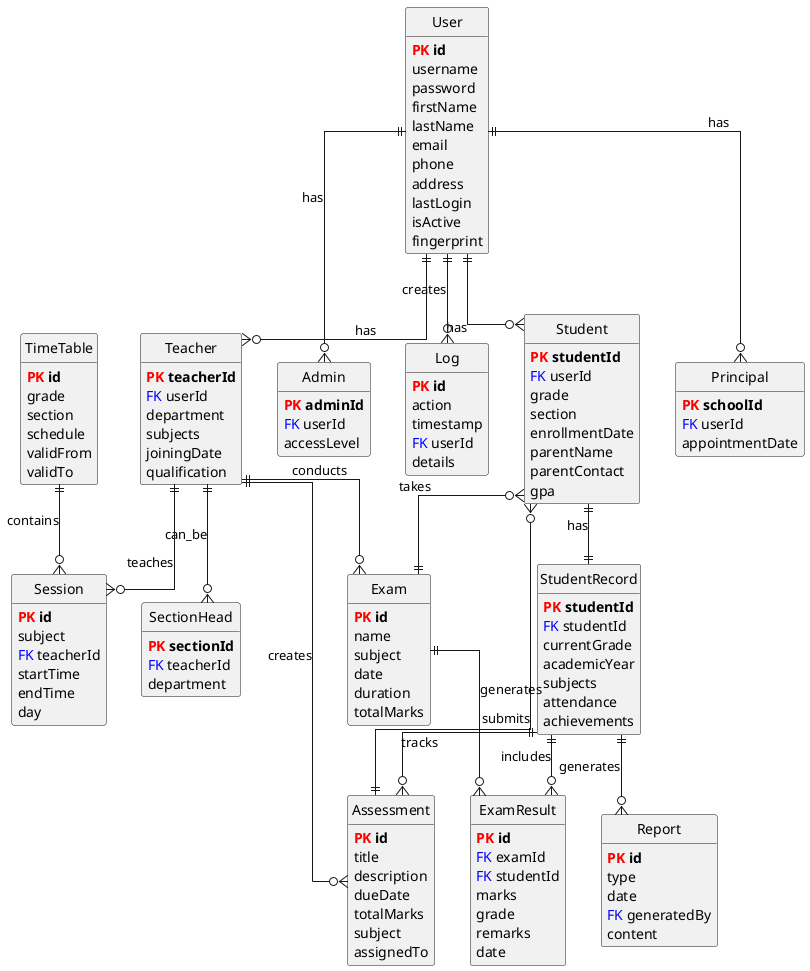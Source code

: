 @startuml School Management System - ERD Diagram

' Layout and style settings
!define Table(name) class name << (T,#FFAAAA) >>
!define primary_key(x) <b><color:red>PK</color> x</b>
!define foreign_key(x) <color:blue>FK</color> x
skinparam linetype ortho
hide methods
hide stereotypes
hide circle

Table(User) {
    primary_key(id)
    username
    password
    firstName
    lastName
    email
    phone
    address
    lastLogin
    isActive
    fingerprint
}

Table(Student) {
    primary_key(studentId)
    foreign_key(userId)
    grade
    section
    enrollmentDate
    parentName
    parentContact
    gpa
}

Table(Teacher) {
    primary_key(teacherId)
    foreign_key(userId)
    department
    subjects
    joiningDate
    qualification
}

Table(SectionHead) {
    primary_key(sectionId)
    foreign_key(teacherId)
    department
}

Table(Principal) {
    primary_key(schoolId)
    foreign_key(userId)
    appointmentDate
}

Table(Admin) {
    primary_key(adminId)
    foreign_key(userId)
    accessLevel
}

Table(Assessment) {
    primary_key(id)
    title
    description
    dueDate
    totalMarks
    subject
    assignedTo
}

Table(Exam) {
    primary_key(id)
    name
    subject
    date
    duration
    totalMarks
}

Table(ExamResult) {
    primary_key(id)
    foreign_key(examId)
    foreign_key(studentId)
    marks
    grade
    remarks
    date
}

Table(TimeTable) {
    primary_key(id)
    grade
    section
    schedule
    validFrom
    validTo
}

Table(Session) {
    primary_key(id)
    subject
    foreign_key(teacherId)
    startTime
    endTime
    day
}

Table(Report) {
    primary_key(id)
    type
    date
    foreign_key(generatedBy)
    content
}

Table(StudentRecord) {
    primary_key(studentId)
    foreign_key(studentId)
    currentGrade
    academicYear
    subjects
    attendance
    achievements
}

Table(Log) {
    primary_key(id)
    action
    timestamp
    foreign_key(userId)
    details
}

' Relationships
User ||--o{ Student : has
User ||--o{ Teacher : has
User ||--o{ Admin : has
User ||--o{ Principal : has
Teacher ||--o{ SectionHead : can_be
Student }o--|| Assessment : submits
Teacher ||--o{ Assessment : creates
Student }o--|| Exam : takes
Teacher ||--o{ Exam : conducts
Exam ||--o{ ExamResult : generates
Student ||--|| StudentRecord : has
TimeTable ||--o{ Session : contains
Teacher ||--o{ Session : teaches
StudentRecord ||--o{ Assessment : tracks
StudentRecord ||--o{ ExamResult : includes
StudentRecord ||--o{ Report : generates
User ||--o{ Log : creates

@enduml
